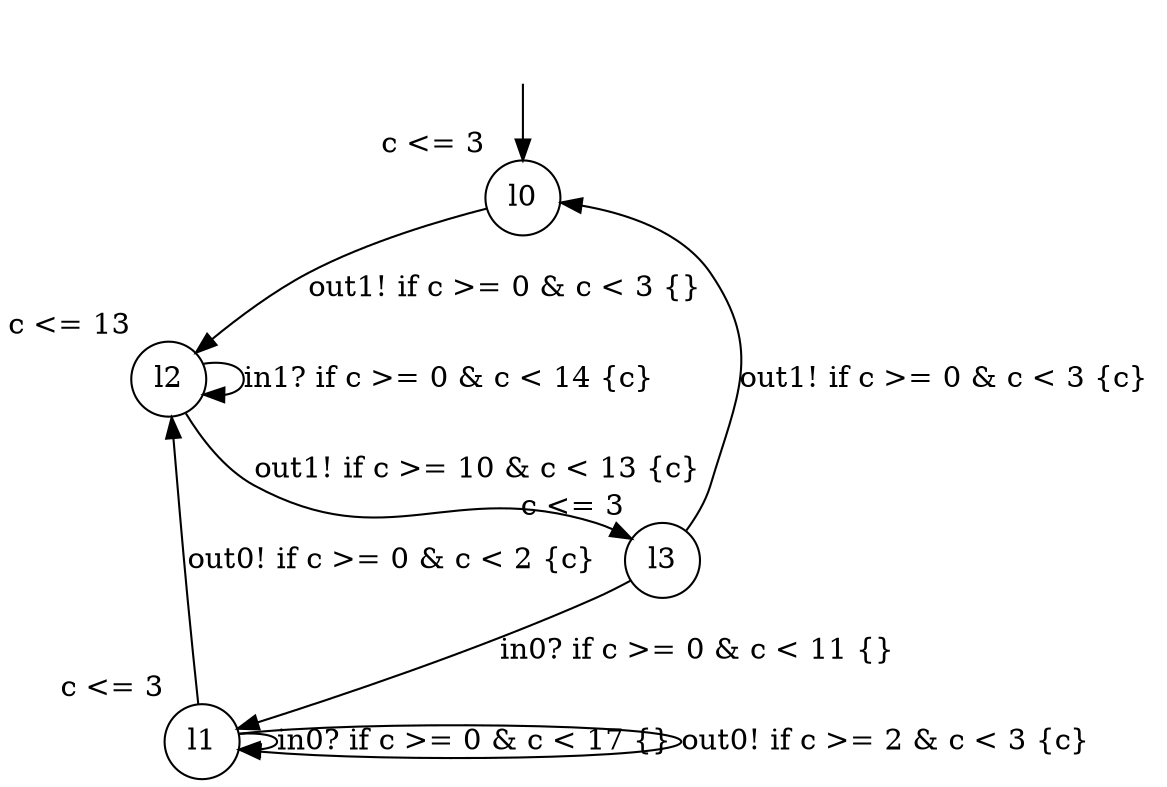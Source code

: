 digraph g {
__start0 [label="" shape="none"];
l0 [shape="circle" margin=0 label="l0", xlabel="c <= 3"];
l1 [shape="circle" margin=0 label="l1", xlabel="c <= 3"];
l2 [shape="circle" margin=0 label="l2", xlabel="c <= 13"];
l3 [shape="circle" margin=0 label="l3", xlabel="c <= 3"];
l0 -> l2 [label="out1! if c >= 0 & c < 3 {} "];
l1 -> l1 [label="in0? if c >= 0 & c < 17 {} "];
l1 -> l2 [label="out0! if c >= 0 & c < 2 {c} "];
l1 -> l1 [label="out0! if c >= 2 & c < 3 {c} "];
l2 -> l2 [label="in1? if c >= 0 & c < 14 {c} "];
l2 -> l3 [label="out1! if c >= 10 & c < 13 {c} "];
l3 -> l0 [label="out1! if c >= 0 & c < 3 {c} "];
l3 -> l1 [label="in0? if c >= 0 & c < 11 {} "];
__start0 -> l0;
}
